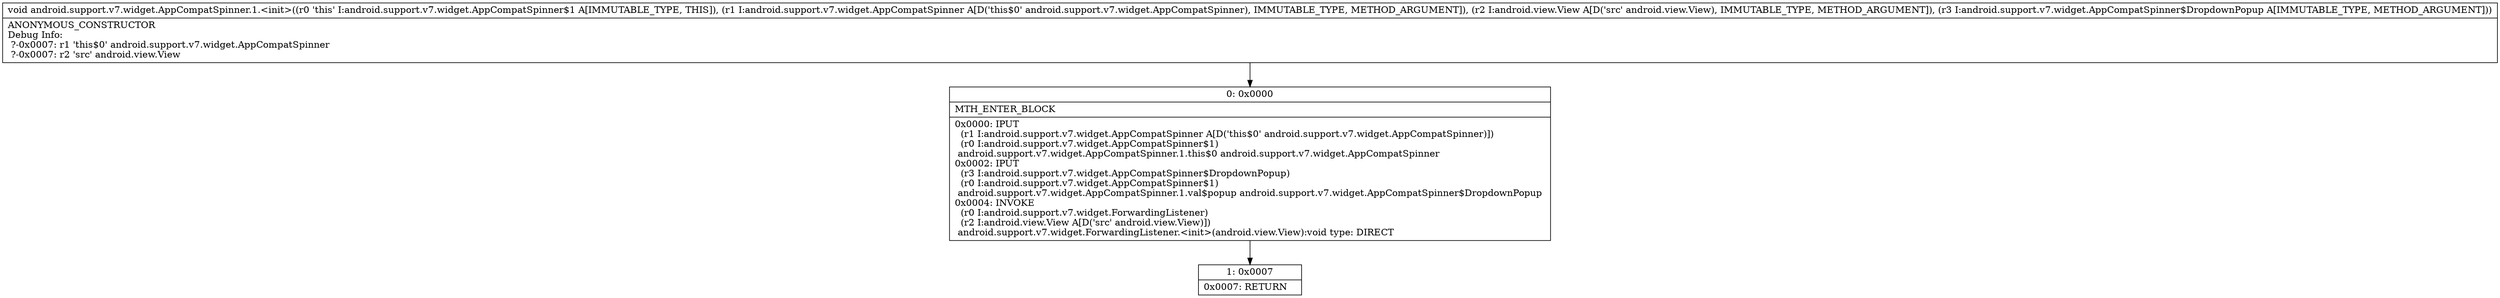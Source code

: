 digraph "CFG forandroid.support.v7.widget.AppCompatSpinner.1.\<init\>(Landroid\/support\/v7\/widget\/AppCompatSpinner;Landroid\/view\/View;Landroid\/support\/v7\/widget\/AppCompatSpinner$DropdownPopup;)V" {
Node_0 [shape=record,label="{0\:\ 0x0000|MTH_ENTER_BLOCK\l|0x0000: IPUT  \l  (r1 I:android.support.v7.widget.AppCompatSpinner A[D('this$0' android.support.v7.widget.AppCompatSpinner)])\l  (r0 I:android.support.v7.widget.AppCompatSpinner$1)\l android.support.v7.widget.AppCompatSpinner.1.this$0 android.support.v7.widget.AppCompatSpinner \l0x0002: IPUT  \l  (r3 I:android.support.v7.widget.AppCompatSpinner$DropdownPopup)\l  (r0 I:android.support.v7.widget.AppCompatSpinner$1)\l android.support.v7.widget.AppCompatSpinner.1.val$popup android.support.v7.widget.AppCompatSpinner$DropdownPopup \l0x0004: INVOKE  \l  (r0 I:android.support.v7.widget.ForwardingListener)\l  (r2 I:android.view.View A[D('src' android.view.View)])\l android.support.v7.widget.ForwardingListener.\<init\>(android.view.View):void type: DIRECT \l}"];
Node_1 [shape=record,label="{1\:\ 0x0007|0x0007: RETURN   \l}"];
MethodNode[shape=record,label="{void android.support.v7.widget.AppCompatSpinner.1.\<init\>((r0 'this' I:android.support.v7.widget.AppCompatSpinner$1 A[IMMUTABLE_TYPE, THIS]), (r1 I:android.support.v7.widget.AppCompatSpinner A[D('this$0' android.support.v7.widget.AppCompatSpinner), IMMUTABLE_TYPE, METHOD_ARGUMENT]), (r2 I:android.view.View A[D('src' android.view.View), IMMUTABLE_TYPE, METHOD_ARGUMENT]), (r3 I:android.support.v7.widget.AppCompatSpinner$DropdownPopup A[IMMUTABLE_TYPE, METHOD_ARGUMENT]))  | ANONYMOUS_CONSTRUCTOR\lDebug Info:\l  ?\-0x0007: r1 'this$0' android.support.v7.widget.AppCompatSpinner\l  ?\-0x0007: r2 'src' android.view.View\l}"];
MethodNode -> Node_0;
Node_0 -> Node_1;
}

